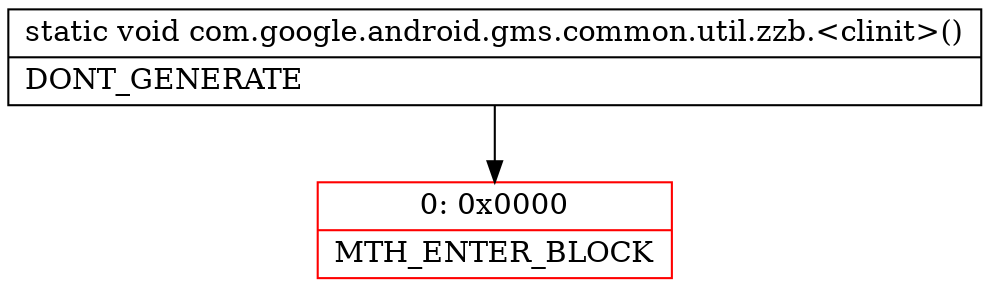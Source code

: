digraph "CFG forcom.google.android.gms.common.util.zzb.\<clinit\>()V" {
subgraph cluster_Region_1353147914 {
label = "R(0)";
node [shape=record,color=blue];
}
Node_0 [shape=record,color=red,label="{0\:\ 0x0000|MTH_ENTER_BLOCK\l}"];
MethodNode[shape=record,label="{static void com.google.android.gms.common.util.zzb.\<clinit\>()  | DONT_GENERATE\l}"];
MethodNode -> Node_0;
}

